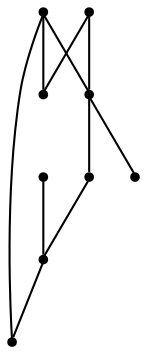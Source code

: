 graph {
  node [shape=point,comment="{\"directed\":false,\"doi\":\"10.1007/978-3-030-92931-2_17\",\"figure\":\"4 (1)\"}"]

  v0 [pos="1504.6271365326331,546.9462807334779"]
  v1 [pos="1462.1016509303565,419.37345405862857"]
  v2 [pos="1377.0495669284937,376.8503654695952"]
  v3 [pos="1419.578295540073,291.7993397341021"]
  v4 [pos="1334.5229367346988,589.4744801789461"]
  v5 [pos="1291.9975147208402,504.4234464949981"]
  v6 [pos="1249.4740321537213,631.9962731698474"]
  v7 [pos="1206.9505495866024,334.32649793199164"]
  v8 [pos="1164.426113193218,461.89931665838617"]

  v0 -- v1 [id="-1",pos="1504.6271365326331,546.9462807334779 1462.1016509303565,419.37345405862857 1462.1016509303565,419.37345405862857 1462.1016509303565,419.37345405862857"]
  v1 -- v2 [id="-3",pos="1462.1016509303565,419.37345405862857 1377.0495669284937,376.8503654695952 1377.0495669284937,376.8503654695952 1377.0495669284937,376.8503654695952"]
  v3 -- v1 [id="-5",pos="1419.578295540073,291.7993397341021 1462.1016509303565,419.37345405862857 1462.1016509303565,419.37345405862857 1462.1016509303565,419.37345405862857"]
  v5 -- v0 [id="-10",pos="1291.9975147208402,504.4234464949981 1504.6271365326331,546.9462807334779 1504.6271365326331,546.9462807334779 1504.6271365326331,546.9462807334779"]
  v5 -- v4 [id="-11",pos="1291.9975147208402,504.4234464949981 1334.5229367346988,589.4744801789461 1334.5229367346988,589.4744801789461 1334.5229367346988,589.4744801789461"]
  v7 -- v6 [id="-13",pos="1206.9505495866024,334.32649793199164 1249.4740321537213,631.9962731698474 1249.4740321537213,631.9962731698474 1249.4740321537213,631.9962731698474"]
  v7 -- v5 [id="-14",pos="1206.9505495866024,334.32649793199164 1291.9975147208402,504.4234464949981 1291.9975147208402,504.4234464949981 1291.9975147208402,504.4234464949981"]
  v7 -- v2 [id="-15",pos="1206.9505495866024,334.32649793199164 1377.0495669284937,376.8503654695952 1377.0495669284937,376.8503654695952 1377.0495669284937,376.8503654695952"]
  v8 -- v6 [id="-18",pos="1164.426113193218,461.89931665838617 1249.4740321537213,631.9962731698474 1249.4740321537213,631.9962731698474 1249.4740321537213,631.9962731698474"]
  v8 -- v5 [id="-19",pos="1164.426113193218,461.89931665838617 1291.9975147208402,504.4234464949981 1291.9975147208402,504.4234464949981 1291.9975147208402,504.4234464949981"]
}